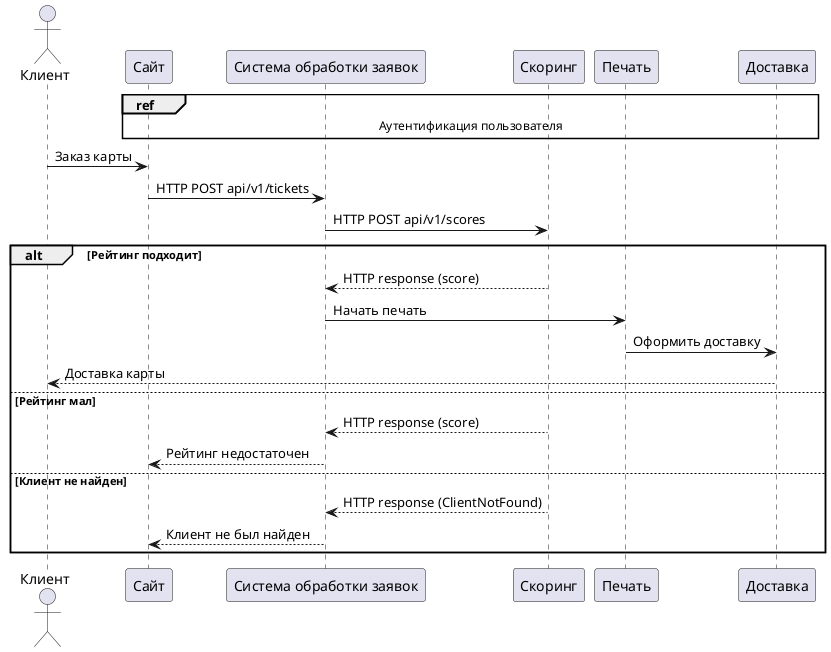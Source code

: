 @startuml

actor Клиент as client
participant "Сайт" as web
participant "Система обработки заявок" as soz 
participant "Скоринг" as score
participant "Печать" as print
participant "Доставка" as delivery
ref over web, soz, score, print, delivery : Аутентификация пользователя
client -> web: Заказ карты
web ->soz : HTTP POST api/v1/tickets
soz -> score : HTTP POST api/v1/scores
alt Рейтинг подходит
  score --> soz : HTTP response (score)
  soz -> print : Начать печать
  print -> delivery : Оформить доставку
  delivery --> client : Доставка карты
else Рейтинг мал
  score --> soz : HTTP response (score)
  soz --> web : Рейтинг недостаточен
else Клиент не найден
  score --> soz : HTTP response (ClientNotFound)
  soz --> web : Клиент не был найден
end

@enduml